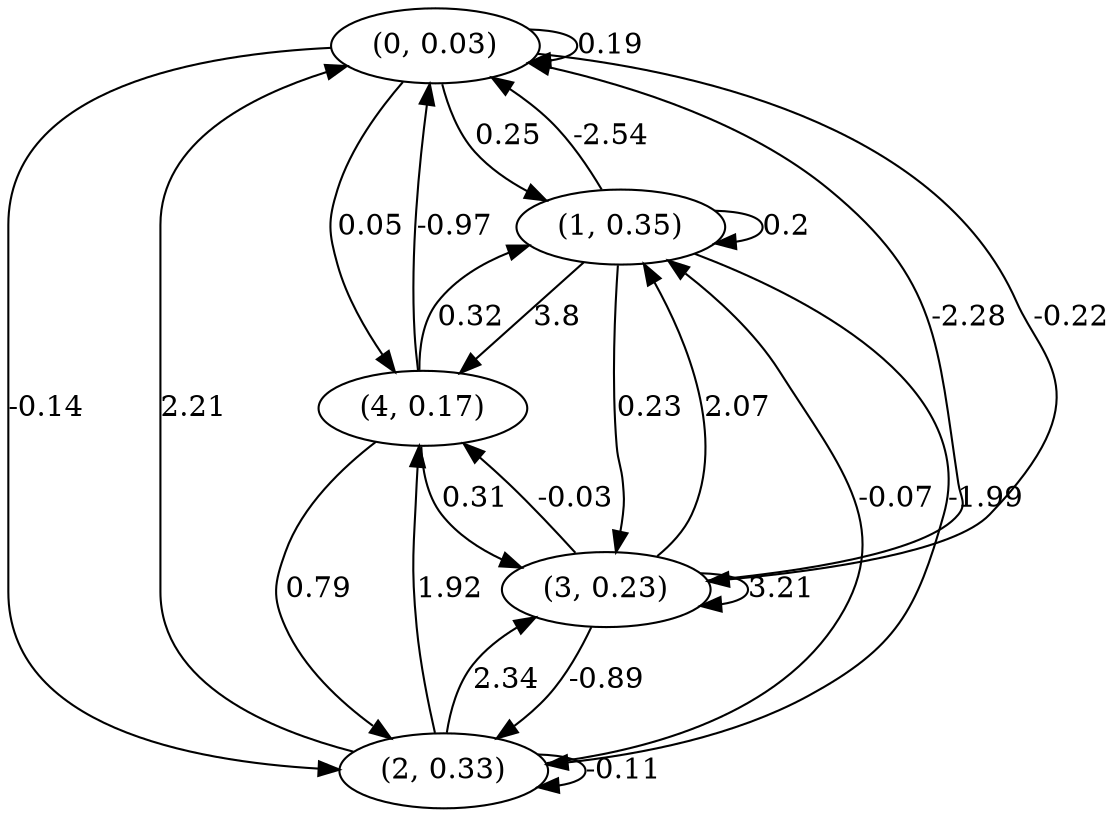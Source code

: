 digraph {
    0 [ label = "(0, 0.03)" ]
    1 [ label = "(1, 0.35)" ]
    2 [ label = "(2, 0.33)" ]
    3 [ label = "(3, 0.23)" ]
    4 [ label = "(4, 0.17)" ]
    0 -> 0 [ label = "0.19" ]
    1 -> 1 [ label = "0.2" ]
    2 -> 2 [ label = "-0.11" ]
    3 -> 3 [ label = "3.21" ]
    1 -> 0 [ label = "-2.54" ]
    2 -> 0 [ label = "2.21" ]
    3 -> 0 [ label = "-2.28" ]
    4 -> 0 [ label = "-0.97" ]
    0 -> 1 [ label = "0.25" ]
    2 -> 1 [ label = "-0.07" ]
    3 -> 1 [ label = "2.07" ]
    4 -> 1 [ label = "0.32" ]
    0 -> 2 [ label = "-0.14" ]
    1 -> 2 [ label = "-1.99" ]
    3 -> 2 [ label = "-0.89" ]
    4 -> 2 [ label = "0.79" ]
    0 -> 3 [ label = "-0.22" ]
    1 -> 3 [ label = "0.23" ]
    2 -> 3 [ label = "2.34" ]
    4 -> 3 [ label = "0.31" ]
    0 -> 4 [ label = "0.05" ]
    1 -> 4 [ label = "3.8" ]
    2 -> 4 [ label = "1.92" ]
    3 -> 4 [ label = "-0.03" ]
}

